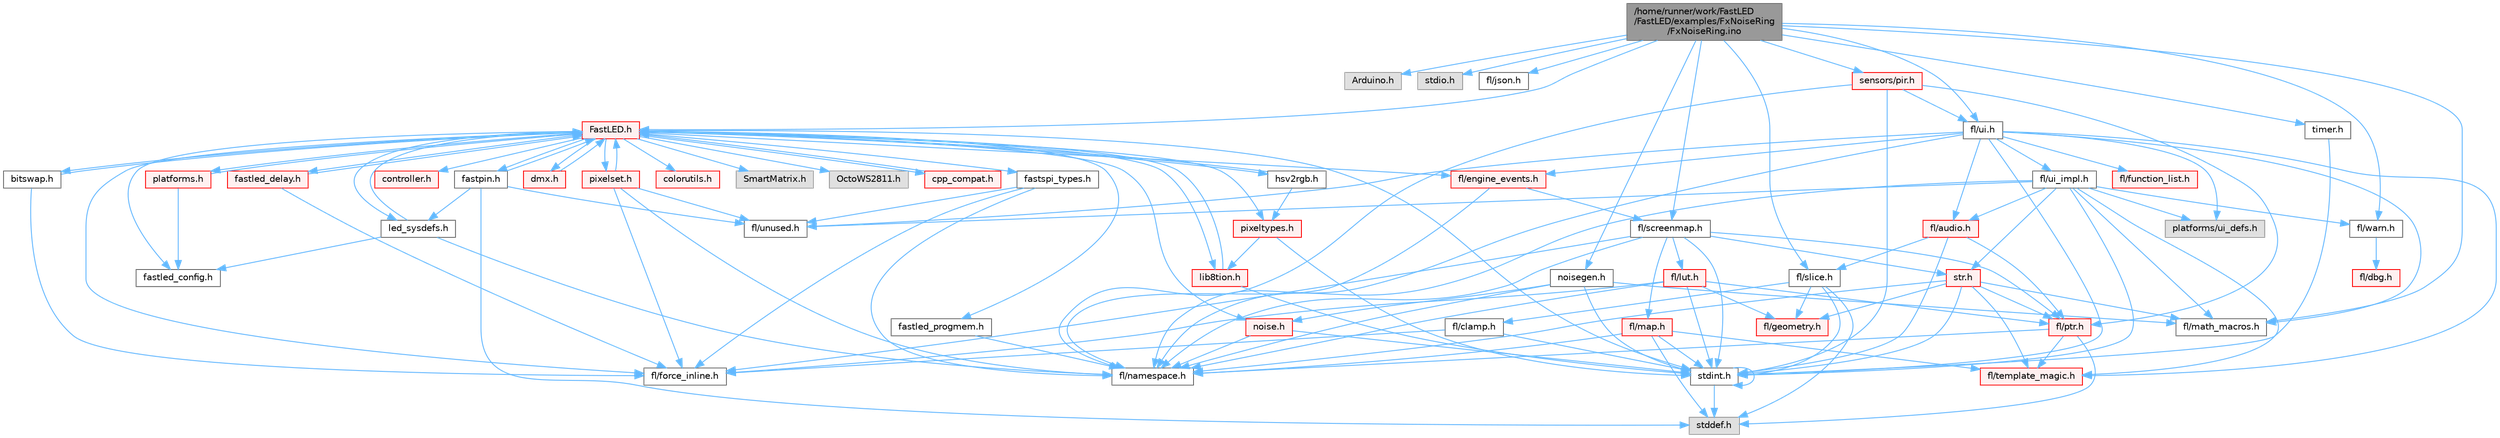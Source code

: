 digraph "/home/runner/work/FastLED/FastLED/examples/FxNoiseRing/FxNoiseRing.ino"
{
 // INTERACTIVE_SVG=YES
 // LATEX_PDF_SIZE
  bgcolor="transparent";
  edge [fontname=Helvetica,fontsize=10,labelfontname=Helvetica,labelfontsize=10];
  node [fontname=Helvetica,fontsize=10,shape=box,height=0.2,width=0.4];
  Node1 [id="Node000001",label="/home/runner/work/FastLED\l/FastLED/examples/FxNoiseRing\l/FxNoiseRing.ino",height=0.2,width=0.4,color="gray40", fillcolor="grey60", style="filled", fontcolor="black",tooltip=" "];
  Node1 -> Node2 [id="edge1_Node000001_Node000002",color="steelblue1",style="solid",tooltip=" "];
  Node2 [id="Node000002",label="Arduino.h",height=0.2,width=0.4,color="grey60", fillcolor="#E0E0E0", style="filled",tooltip=" "];
  Node1 -> Node3 [id="edge2_Node000001_Node000003",color="steelblue1",style="solid",tooltip=" "];
  Node3 [id="Node000003",label="stdio.h",height=0.2,width=0.4,color="grey60", fillcolor="#E0E0E0", style="filled",tooltip=" "];
  Node1 -> Node4 [id="edge3_Node000001_Node000004",color="steelblue1",style="solid",tooltip=" "];
  Node4 [id="Node000004",label="fl/json.h",height=0.2,width=0.4,color="grey40", fillcolor="white", style="filled",URL="$d7/d91/fl_2json_8h.html",tooltip=" "];
  Node1 -> Node5 [id="edge4_Node000001_Node000005",color="steelblue1",style="solid",tooltip=" "];
  Node5 [id="Node000005",label="fl/math_macros.h",height=0.2,width=0.4,color="grey40", fillcolor="white", style="filled",URL="$d8/db8/math__macros_8h.html",tooltip=" "];
  Node1 -> Node6 [id="edge5_Node000001_Node000006",color="steelblue1",style="solid",tooltip=" "];
  Node6 [id="Node000006",label="fl/warn.h",height=0.2,width=0.4,color="grey40", fillcolor="white", style="filled",URL="$de/d77/warn_8h.html",tooltip=" "];
  Node6 -> Node7 [id="edge6_Node000006_Node000007",color="steelblue1",style="solid",tooltip=" "];
  Node7 [id="Node000007",label="fl/dbg.h",height=0.2,width=0.4,color="red", fillcolor="#FFF0F0", style="filled",URL="$d6/d01/dbg_8h.html",tooltip=" "];
  Node1 -> Node31 [id="edge7_Node000001_Node000031",color="steelblue1",style="solid",tooltip=" "];
  Node31 [id="Node000031",label="noisegen.h",height=0.2,width=0.4,color="grey40", fillcolor="white", style="filled",URL="$d8/d10/noisegen_8h.html",tooltip="Noise generation classes."];
  Node31 -> Node10 [id="edge8_Node000031_Node000010",color="steelblue1",style="solid",tooltip=" "];
  Node10 [id="Node000010",label="stdint.h",height=0.2,width=0.4,color="grey40", fillcolor="white", style="filled",URL="$df/dd8/stdint_8h.html",tooltip=" "];
  Node10 -> Node11 [id="edge9_Node000010_Node000011",color="steelblue1",style="solid",tooltip=" "];
  Node11 [id="Node000011",label="stddef.h",height=0.2,width=0.4,color="grey60", fillcolor="#E0E0E0", style="filled",tooltip=" "];
  Node10 -> Node10 [id="edge10_Node000010_Node000010",color="steelblue1",style="solid",tooltip=" "];
  Node31 -> Node32 [id="edge11_Node000031_Node000032",color="steelblue1",style="solid",tooltip=" "];
  Node32 [id="Node000032",label="noise.h",height=0.2,width=0.4,color="red", fillcolor="#FFF0F0", style="filled",URL="$d1/d31/noise_8h.html",tooltip="Functions to generate and fill arrays with noise."];
  Node32 -> Node10 [id="edge12_Node000032_Node000010",color="steelblue1",style="solid",tooltip=" "];
  Node32 -> Node13 [id="edge13_Node000032_Node000013",color="steelblue1",style="solid",tooltip=" "];
  Node13 [id="Node000013",label="fl/namespace.h",height=0.2,width=0.4,color="grey40", fillcolor="white", style="filled",URL="$df/d2a/namespace_8h.html",tooltip="Implements the FastLED namespace macros."];
  Node31 -> Node5 [id="edge14_Node000031_Node000005",color="steelblue1",style="solid",tooltip=" "];
  Node31 -> Node13 [id="edge15_Node000031_Node000013",color="steelblue1",style="solid",tooltip=" "];
  Node1 -> Node34 [id="edge16_Node000001_Node000034",color="steelblue1",style="solid",tooltip=" "];
  Node34 [id="Node000034",label="fl/screenmap.h",height=0.2,width=0.4,color="grey40", fillcolor="white", style="filled",URL="$d7/d97/screenmap_8h.html",tooltip=" "];
  Node34 -> Node10 [id="edge17_Node000034_Node000010",color="steelblue1",style="solid",tooltip=" "];
  Node34 -> Node16 [id="edge18_Node000034_Node000016",color="steelblue1",style="solid",tooltip=" "];
  Node16 [id="Node000016",label="fl/force_inline.h",height=0.2,width=0.4,color="grey40", fillcolor="white", style="filled",URL="$d4/d64/force__inline_8h.html",tooltip=" "];
  Node34 -> Node35 [id="edge19_Node000034_Node000035",color="steelblue1",style="solid",tooltip=" "];
  Node35 [id="Node000035",label="fl/lut.h",height=0.2,width=0.4,color="red", fillcolor="#FFF0F0", style="filled",URL="$db/d54/lut_8h.html",tooltip=" "];
  Node35 -> Node16 [id="edge20_Node000035_Node000016",color="steelblue1",style="solid",tooltip=" "];
  Node35 -> Node25 [id="edge21_Node000035_Node000025",color="steelblue1",style="solid",tooltip=" "];
  Node25 [id="Node000025",label="fl/ptr.h",height=0.2,width=0.4,color="red", fillcolor="#FFF0F0", style="filled",URL="$dd/d98/ptr_8h.html",tooltip=" "];
  Node25 -> Node11 [id="edge22_Node000025_Node000011",color="steelblue1",style="solid",tooltip=" "];
  Node25 -> Node13 [id="edge23_Node000025_Node000013",color="steelblue1",style="solid",tooltip=" "];
  Node25 -> Node17 [id="edge24_Node000025_Node000017",color="steelblue1",style="solid",tooltip=" "];
  Node17 [id="Node000017",label="fl/template_magic.h",height=0.2,width=0.4,color="red", fillcolor="#FFF0F0", style="filled",URL="$d8/d0c/template__magic_8h.html",tooltip=" "];
  Node35 -> Node10 [id="edge25_Node000035_Node000010",color="steelblue1",style="solid",tooltip=" "];
  Node35 -> Node21 [id="edge26_Node000035_Node000021",color="steelblue1",style="solid",tooltip=" "];
  Node21 [id="Node000021",label="fl/geometry.h",height=0.2,width=0.4,color="red", fillcolor="#FFF0F0", style="filled",URL="$d4/d67/geometry_8h.html",tooltip=" "];
  Node35 -> Node13 [id="edge27_Node000035_Node000013",color="steelblue1",style="solid",tooltip=" "];
  Node34 -> Node25 [id="edge28_Node000034_Node000025",color="steelblue1",style="solid",tooltip=" "];
  Node34 -> Node37 [id="edge29_Node000034_Node000037",color="steelblue1",style="solid",tooltip=" "];
  Node37 [id="Node000037",label="fl/map.h",height=0.2,width=0.4,color="red", fillcolor="#FFF0F0", style="filled",URL="$dc/db7/map_8h.html",tooltip=" "];
  Node37 -> Node11 [id="edge30_Node000037_Node000011",color="steelblue1",style="solid",tooltip=" "];
  Node37 -> Node10 [id="edge31_Node000037_Node000010",color="steelblue1",style="solid",tooltip=" "];
  Node37 -> Node13 [id="edge32_Node000037_Node000013",color="steelblue1",style="solid",tooltip=" "];
  Node37 -> Node17 [id="edge33_Node000037_Node000017",color="steelblue1",style="solid",tooltip=" "];
  Node34 -> Node13 [id="edge34_Node000034_Node000013",color="steelblue1",style="solid",tooltip=" "];
  Node34 -> Node19 [id="edge35_Node000034_Node000019",color="steelblue1",style="solid",tooltip=" "];
  Node19 [id="Node000019",label="str.h",height=0.2,width=0.4,color="red", fillcolor="#FFF0F0", style="filled",URL="$d1/d93/str_8h.html",tooltip=" "];
  Node19 -> Node10 [id="edge36_Node000019_Node000010",color="steelblue1",style="solid",tooltip=" "];
  Node19 -> Node21 [id="edge37_Node000019_Node000021",color="steelblue1",style="solid",tooltip=" "];
  Node19 -> Node5 [id="edge38_Node000019_Node000005",color="steelblue1",style="solid",tooltip=" "];
  Node19 -> Node13 [id="edge39_Node000019_Node000013",color="steelblue1",style="solid",tooltip=" "];
  Node19 -> Node25 [id="edge40_Node000019_Node000025",color="steelblue1",style="solid",tooltip=" "];
  Node19 -> Node17 [id="edge41_Node000019_Node000017",color="steelblue1",style="solid",tooltip=" "];
  Node1 -> Node41 [id="edge42_Node000001_Node000041",color="steelblue1",style="solid",tooltip=" "];
  Node41 [id="Node000041",label="fl/slice.h",height=0.2,width=0.4,color="grey40", fillcolor="white", style="filled",URL="$d0/d48/slice_8h.html",tooltip=" "];
  Node41 -> Node11 [id="edge43_Node000041_Node000011",color="steelblue1",style="solid",tooltip=" "];
  Node41 -> Node10 [id="edge44_Node000041_Node000010",color="steelblue1",style="solid",tooltip=" "];
  Node41 -> Node23 [id="edge45_Node000041_Node000023",color="steelblue1",style="solid",tooltip=" "];
  Node23 [id="Node000023",label="fl/clamp.h",height=0.2,width=0.4,color="grey40", fillcolor="white", style="filled",URL="$d6/dd3/clamp_8h.html",tooltip=" "];
  Node23 -> Node10 [id="edge46_Node000023_Node000010",color="steelblue1",style="solid",tooltip=" "];
  Node23 -> Node16 [id="edge47_Node000023_Node000016",color="steelblue1",style="solid",tooltip=" "];
  Node41 -> Node21 [id="edge48_Node000041_Node000021",color="steelblue1",style="solid",tooltip=" "];
  Node1 -> Node42 [id="edge49_Node000001_Node000042",color="steelblue1",style="solid",tooltip=" "];
  Node42 [id="Node000042",label="fl/ui.h",height=0.2,width=0.4,color="grey40", fillcolor="white", style="filled",URL="$d9/d3b/ui_8h.html",tooltip=" "];
  Node42 -> Node10 [id="edge50_Node000042_Node000010",color="steelblue1",style="solid",tooltip=" "];
  Node42 -> Node43 [id="edge51_Node000042_Node000043",color="steelblue1",style="solid",tooltip=" "];
  Node43 [id="Node000043",label="fl/audio.h",height=0.2,width=0.4,color="red", fillcolor="#FFF0F0", style="filled",URL="$da/d09/audio_8h.html",tooltip=" "];
  Node43 -> Node25 [id="edge52_Node000043_Node000025",color="steelblue1",style="solid",tooltip=" "];
  Node43 -> Node41 [id="edge53_Node000043_Node000041",color="steelblue1",style="solid",tooltip=" "];
  Node43 -> Node10 [id="edge54_Node000043_Node000010",color="steelblue1",style="solid",tooltip=" "];
  Node42 -> Node45 [id="edge55_Node000042_Node000045",color="steelblue1",style="solid",tooltip=" "];
  Node45 [id="Node000045",label="fl/engine_events.h",height=0.2,width=0.4,color="red", fillcolor="#FFF0F0", style="filled",URL="$db/dc0/engine__events_8h.html",tooltip=" "];
  Node45 -> Node13 [id="edge56_Node000045_Node000013",color="steelblue1",style="solid",tooltip=" "];
  Node45 -> Node34 [id="edge57_Node000045_Node000034",color="steelblue1",style="solid",tooltip=" "];
  Node42 -> Node49 [id="edge58_Node000042_Node000049",color="steelblue1",style="solid",tooltip=" "];
  Node49 [id="Node000049",label="fl/function_list.h",height=0.2,width=0.4,color="red", fillcolor="#FFF0F0", style="filled",URL="$d0/d64/function__list_8h.html",tooltip=" "];
  Node42 -> Node5 [id="edge59_Node000042_Node000005",color="steelblue1",style="solid",tooltip=" "];
  Node42 -> Node13 [id="edge60_Node000042_Node000013",color="steelblue1",style="solid",tooltip=" "];
  Node42 -> Node17 [id="edge61_Node000042_Node000017",color="steelblue1",style="solid",tooltip=" "];
  Node42 -> Node51 [id="edge62_Node000042_Node000051",color="steelblue1",style="solid",tooltip=" "];
  Node51 [id="Node000051",label="fl/ui_impl.h",height=0.2,width=0.4,color="grey40", fillcolor="white", style="filled",URL="$d6/dc0/ui__impl_8h.html",tooltip=" "];
  Node51 -> Node10 [id="edge63_Node000051_Node000010",color="steelblue1",style="solid",tooltip=" "];
  Node51 -> Node43 [id="edge64_Node000051_Node000043",color="steelblue1",style="solid",tooltip=" "];
  Node51 -> Node5 [id="edge65_Node000051_Node000005",color="steelblue1",style="solid",tooltip=" "];
  Node51 -> Node13 [id="edge66_Node000051_Node000013",color="steelblue1",style="solid",tooltip=" "];
  Node51 -> Node19 [id="edge67_Node000051_Node000019",color="steelblue1",style="solid",tooltip=" "];
  Node51 -> Node17 [id="edge68_Node000051_Node000017",color="steelblue1",style="solid",tooltip=" "];
  Node51 -> Node52 [id="edge69_Node000051_Node000052",color="steelblue1",style="solid",tooltip=" "];
  Node52 [id="Node000052",label="fl/unused.h",height=0.2,width=0.4,color="grey40", fillcolor="white", style="filled",URL="$d8/d4b/unused_8h.html",tooltip=" "];
  Node51 -> Node6 [id="edge70_Node000051_Node000006",color="steelblue1",style="solid",tooltip=" "];
  Node51 -> Node53 [id="edge71_Node000051_Node000053",color="steelblue1",style="solid",tooltip=" "];
  Node53 [id="Node000053",label="platforms/ui_defs.h",height=0.2,width=0.4,color="grey60", fillcolor="#E0E0E0", style="filled",tooltip=" "];
  Node42 -> Node52 [id="edge72_Node000042_Node000052",color="steelblue1",style="solid",tooltip=" "];
  Node42 -> Node53 [id="edge73_Node000042_Node000053",color="steelblue1",style="solid",tooltip=" "];
  Node1 -> Node54 [id="edge74_Node000001_Node000054",color="steelblue1",style="solid",tooltip=" "];
  Node54 [id="Node000054",label="FastLED.h",height=0.2,width=0.4,color="red", fillcolor="#FFF0F0", style="filled",URL="$db/d97/_fast_l_e_d_8h.html",tooltip="central include file for FastLED, defines the CFastLED class/object"];
  Node54 -> Node10 [id="edge75_Node000054_Node000010",color="steelblue1",style="solid",tooltip=" "];
  Node54 -> Node55 [id="edge76_Node000054_Node000055",color="steelblue1",style="solid",tooltip=" "];
  Node55 [id="Node000055",label="SmartMatrix.h",height=0.2,width=0.4,color="grey60", fillcolor="#E0E0E0", style="filled",tooltip=" "];
  Node54 -> Node56 [id="edge77_Node000054_Node000056",color="steelblue1",style="solid",tooltip=" "];
  Node56 [id="Node000056",label="OctoWS2811.h",height=0.2,width=0.4,color="grey60", fillcolor="#E0E0E0", style="filled",tooltip=" "];
  Node54 -> Node16 [id="edge78_Node000054_Node000016",color="steelblue1",style="solid",tooltip=" "];
  Node54 -> Node57 [id="edge79_Node000054_Node000057",color="steelblue1",style="solid",tooltip=" "];
  Node57 [id="Node000057",label="cpp_compat.h",height=0.2,width=0.4,color="red", fillcolor="#FFF0F0", style="filled",URL="$d9/d13/cpp__compat_8h.html",tooltip="Compatibility functions based on C++ version."];
  Node57 -> Node54 [id="edge80_Node000057_Node000054",color="steelblue1",style="solid",tooltip=" "];
  Node54 -> Node59 [id="edge81_Node000054_Node000059",color="steelblue1",style="solid",tooltip=" "];
  Node59 [id="Node000059",label="fastled_config.h",height=0.2,width=0.4,color="grey40", fillcolor="white", style="filled",URL="$d5/d11/fastled__config_8h.html",tooltip="Contains definitions that can be used to configure FastLED at compile time."];
  Node54 -> Node60 [id="edge82_Node000054_Node000060",color="steelblue1",style="solid",tooltip=" "];
  Node60 [id="Node000060",label="led_sysdefs.h",height=0.2,width=0.4,color="grey40", fillcolor="white", style="filled",URL="$d9/d3e/led__sysdefs_8h.html",tooltip="Determines which platform system definitions to include."];
  Node60 -> Node54 [id="edge83_Node000060_Node000054",color="steelblue1",style="solid",tooltip=" "];
  Node60 -> Node59 [id="edge84_Node000060_Node000059",color="steelblue1",style="solid",tooltip=" "];
  Node60 -> Node13 [id="edge85_Node000060_Node000013",color="steelblue1",style="solid",tooltip=" "];
  Node54 -> Node61 [id="edge86_Node000054_Node000061",color="steelblue1",style="solid",tooltip=" "];
  Node61 [id="Node000061",label="fastled_delay.h",height=0.2,width=0.4,color="red", fillcolor="#FFF0F0", style="filled",URL="$d0/da8/fastled__delay_8h.html",tooltip="Utility functions and classes for managing delay cycles."];
  Node61 -> Node54 [id="edge87_Node000061_Node000054",color="steelblue1",style="solid",tooltip=" "];
  Node61 -> Node16 [id="edge88_Node000061_Node000016",color="steelblue1",style="solid",tooltip=" "];
  Node54 -> Node63 [id="edge89_Node000054_Node000063",color="steelblue1",style="solid",tooltip=" "];
  Node63 [id="Node000063",label="bitswap.h",height=0.2,width=0.4,color="grey40", fillcolor="white", style="filled",URL="$de/ded/bitswap_8h.html",tooltip="Functions for doing a rotation of bits/bytes used by parallel output."];
  Node63 -> Node54 [id="edge90_Node000063_Node000054",color="steelblue1",style="solid",tooltip=" "];
  Node63 -> Node16 [id="edge91_Node000063_Node000016",color="steelblue1",style="solid",tooltip=" "];
  Node54 -> Node64 [id="edge92_Node000054_Node000064",color="steelblue1",style="solid",tooltip=" "];
  Node64 [id="Node000064",label="controller.h",height=0.2,width=0.4,color="red", fillcolor="#FFF0F0", style="filled",URL="$d2/dd9/controller_8h.html",tooltip="deprecated: base definitions used by led controllers for writing out led data"];
  Node54 -> Node84 [id="edge93_Node000054_Node000084",color="steelblue1",style="solid",tooltip=" "];
  Node84 [id="Node000084",label="fastpin.h",height=0.2,width=0.4,color="grey40", fillcolor="white", style="filled",URL="$db/d65/fastpin_8h.html",tooltip="Class base definitions for defining fast pin access."];
  Node84 -> Node54 [id="edge94_Node000084_Node000054",color="steelblue1",style="solid",tooltip=" "];
  Node84 -> Node60 [id="edge95_Node000084_Node000060",color="steelblue1",style="solid",tooltip=" "];
  Node84 -> Node11 [id="edge96_Node000084_Node000011",color="steelblue1",style="solid",tooltip=" "];
  Node84 -> Node52 [id="edge97_Node000084_Node000052",color="steelblue1",style="solid",tooltip=" "];
  Node54 -> Node85 [id="edge98_Node000054_Node000085",color="steelblue1",style="solid",tooltip=" "];
  Node85 [id="Node000085",label="fastspi_types.h",height=0.2,width=0.4,color="grey40", fillcolor="white", style="filled",URL="$d2/ddb/fastspi__types_8h.html",tooltip="Data types and constants used by SPI interfaces."];
  Node85 -> Node16 [id="edge99_Node000085_Node000016",color="steelblue1",style="solid",tooltip=" "];
  Node85 -> Node13 [id="edge100_Node000085_Node000013",color="steelblue1",style="solid",tooltip=" "];
  Node85 -> Node52 [id="edge101_Node000085_Node000052",color="steelblue1",style="solid",tooltip=" "];
  Node54 -> Node86 [id="edge102_Node000054_Node000086",color="steelblue1",style="solid",tooltip=" "];
  Node86 [id="Node000086",label="dmx.h",height=0.2,width=0.4,color="red", fillcolor="#FFF0F0", style="filled",URL="$d3/de1/dmx_8h.html",tooltip="Defines the DMX512-based LED controllers."];
  Node86 -> Node54 [id="edge103_Node000086_Node000054",color="steelblue1",style="solid",tooltip=" "];
  Node54 -> Node89 [id="edge104_Node000054_Node000089",color="steelblue1",style="solid",tooltip=" "];
  Node89 [id="Node000089",label="platforms.h",height=0.2,width=0.4,color="red", fillcolor="#FFF0F0", style="filled",URL="$da/dc9/platforms_8h.html",tooltip="Determines which platforms headers to include."];
  Node89 -> Node54 [id="edge105_Node000089_Node000054",color="steelblue1",style="solid",tooltip=" "];
  Node89 -> Node59 [id="edge106_Node000089_Node000059",color="steelblue1",style="solid",tooltip=" "];
  Node54 -> Node91 [id="edge107_Node000054_Node000091",color="steelblue1",style="solid",tooltip=" "];
  Node91 [id="Node000091",label="fastled_progmem.h",height=0.2,width=0.4,color="grey40", fillcolor="white", style="filled",URL="$df/dab/fastled__progmem_8h.html",tooltip="Wrapper definitions to allow seamless use of PROGMEM in environments that have it."];
  Node91 -> Node13 [id="edge108_Node000091_Node000013",color="steelblue1",style="solid",tooltip=" "];
  Node54 -> Node67 [id="edge109_Node000054_Node000067",color="steelblue1",style="solid",tooltip=" "];
  Node67 [id="Node000067",label="lib8tion.h",height=0.2,width=0.4,color="red", fillcolor="#FFF0F0", style="filled",URL="$df/da5/lib8tion_8h.html",tooltip="Fast, efficient 8-bit math functions specifically designed for high-performance LED programming."];
  Node67 -> Node54 [id="edge110_Node000067_Node000054",color="steelblue1",style="solid",tooltip=" "];
  Node67 -> Node10 [id="edge111_Node000067_Node000010",color="steelblue1",style="solid",tooltip=" "];
  Node54 -> Node66 [id="edge112_Node000054_Node000066",color="steelblue1",style="solid",tooltip=" "];
  Node66 [id="Node000066",label="pixeltypes.h",height=0.2,width=0.4,color="red", fillcolor="#FFF0F0", style="filled",URL="$d2/dba/pixeltypes_8h.html",tooltip="Includes defintions for RGB and HSV pixels."];
  Node66 -> Node10 [id="edge113_Node000066_Node000010",color="steelblue1",style="solid",tooltip=" "];
  Node66 -> Node67 [id="edge114_Node000066_Node000067",color="steelblue1",style="solid",tooltip=" "];
  Node54 -> Node92 [id="edge115_Node000054_Node000092",color="steelblue1",style="solid",tooltip=" "];
  Node92 [id="Node000092",label="hsv2rgb.h",height=0.2,width=0.4,color="grey40", fillcolor="white", style="filled",URL="$de/d9a/hsv2rgb_8h.html",tooltip="Functions to convert from the HSV colorspace to the RGB colorspace."];
  Node92 -> Node54 [id="edge116_Node000092_Node000054",color="steelblue1",style="solid",tooltip=" "];
  Node92 -> Node66 [id="edge117_Node000092_Node000066",color="steelblue1",style="solid",tooltip=" "];
  Node54 -> Node93 [id="edge118_Node000054_Node000093",color="steelblue1",style="solid",tooltip=" "];
  Node93 [id="Node000093",label="colorutils.h",height=0.2,width=0.4,color="red", fillcolor="#FFF0F0", style="filled",URL="$d1/dfb/colorutils_8h.html",tooltip=" "];
  Node54 -> Node99 [id="edge119_Node000054_Node000099",color="steelblue1",style="solid",tooltip=" "];
  Node99 [id="Node000099",label="pixelset.h",height=0.2,width=0.4,color="red", fillcolor="#FFF0F0", style="filled",URL="$d4/d46/pixelset_8h.html",tooltip="Declares classes for managing logical groups of LEDs."];
  Node99 -> Node16 [id="edge120_Node000099_Node000016",color="steelblue1",style="solid",tooltip=" "];
  Node99 -> Node13 [id="edge121_Node000099_Node000013",color="steelblue1",style="solid",tooltip=" "];
  Node99 -> Node52 [id="edge122_Node000099_Node000052",color="steelblue1",style="solid",tooltip=" "];
  Node99 -> Node54 [id="edge123_Node000099_Node000054",color="steelblue1",style="solid",tooltip=" "];
  Node54 -> Node32 [id="edge124_Node000054_Node000032",color="steelblue1",style="solid",tooltip=" "];
  Node54 -> Node45 [id="edge125_Node000054_Node000045",color="steelblue1",style="solid",tooltip=" "];
  Node1 -> Node107 [id="edge126_Node000001_Node000107",color="steelblue1",style="solid",tooltip=" "];
  Node107 [id="Node000107",label="sensors/pir.h",height=0.2,width=0.4,color="red", fillcolor="#FFF0F0", style="filled",URL="$d9/dd3/pir_8h.html",tooltip=" "];
  Node107 -> Node10 [id="edge127_Node000107_Node000010",color="steelblue1",style="solid",tooltip=" "];
  Node107 -> Node25 [id="edge128_Node000107_Node000025",color="steelblue1",style="solid",tooltip=" "];
  Node107 -> Node42 [id="edge129_Node000107_Node000042",color="steelblue1",style="solid",tooltip=" "];
  Node107 -> Node13 [id="edge130_Node000107_Node000013",color="steelblue1",style="solid",tooltip=" "];
  Node1 -> Node110 [id="edge131_Node000001_Node000110",color="steelblue1",style="solid",tooltip=" "];
  Node110 [id="Node000110",label="timer.h",height=0.2,width=0.4,color="grey40", fillcolor="white", style="filled",URL="$d5/dd0/timer_8h.html",tooltip=" "];
  Node110 -> Node10 [id="edge132_Node000110_Node000010",color="steelblue1",style="solid",tooltip=" "];
}
